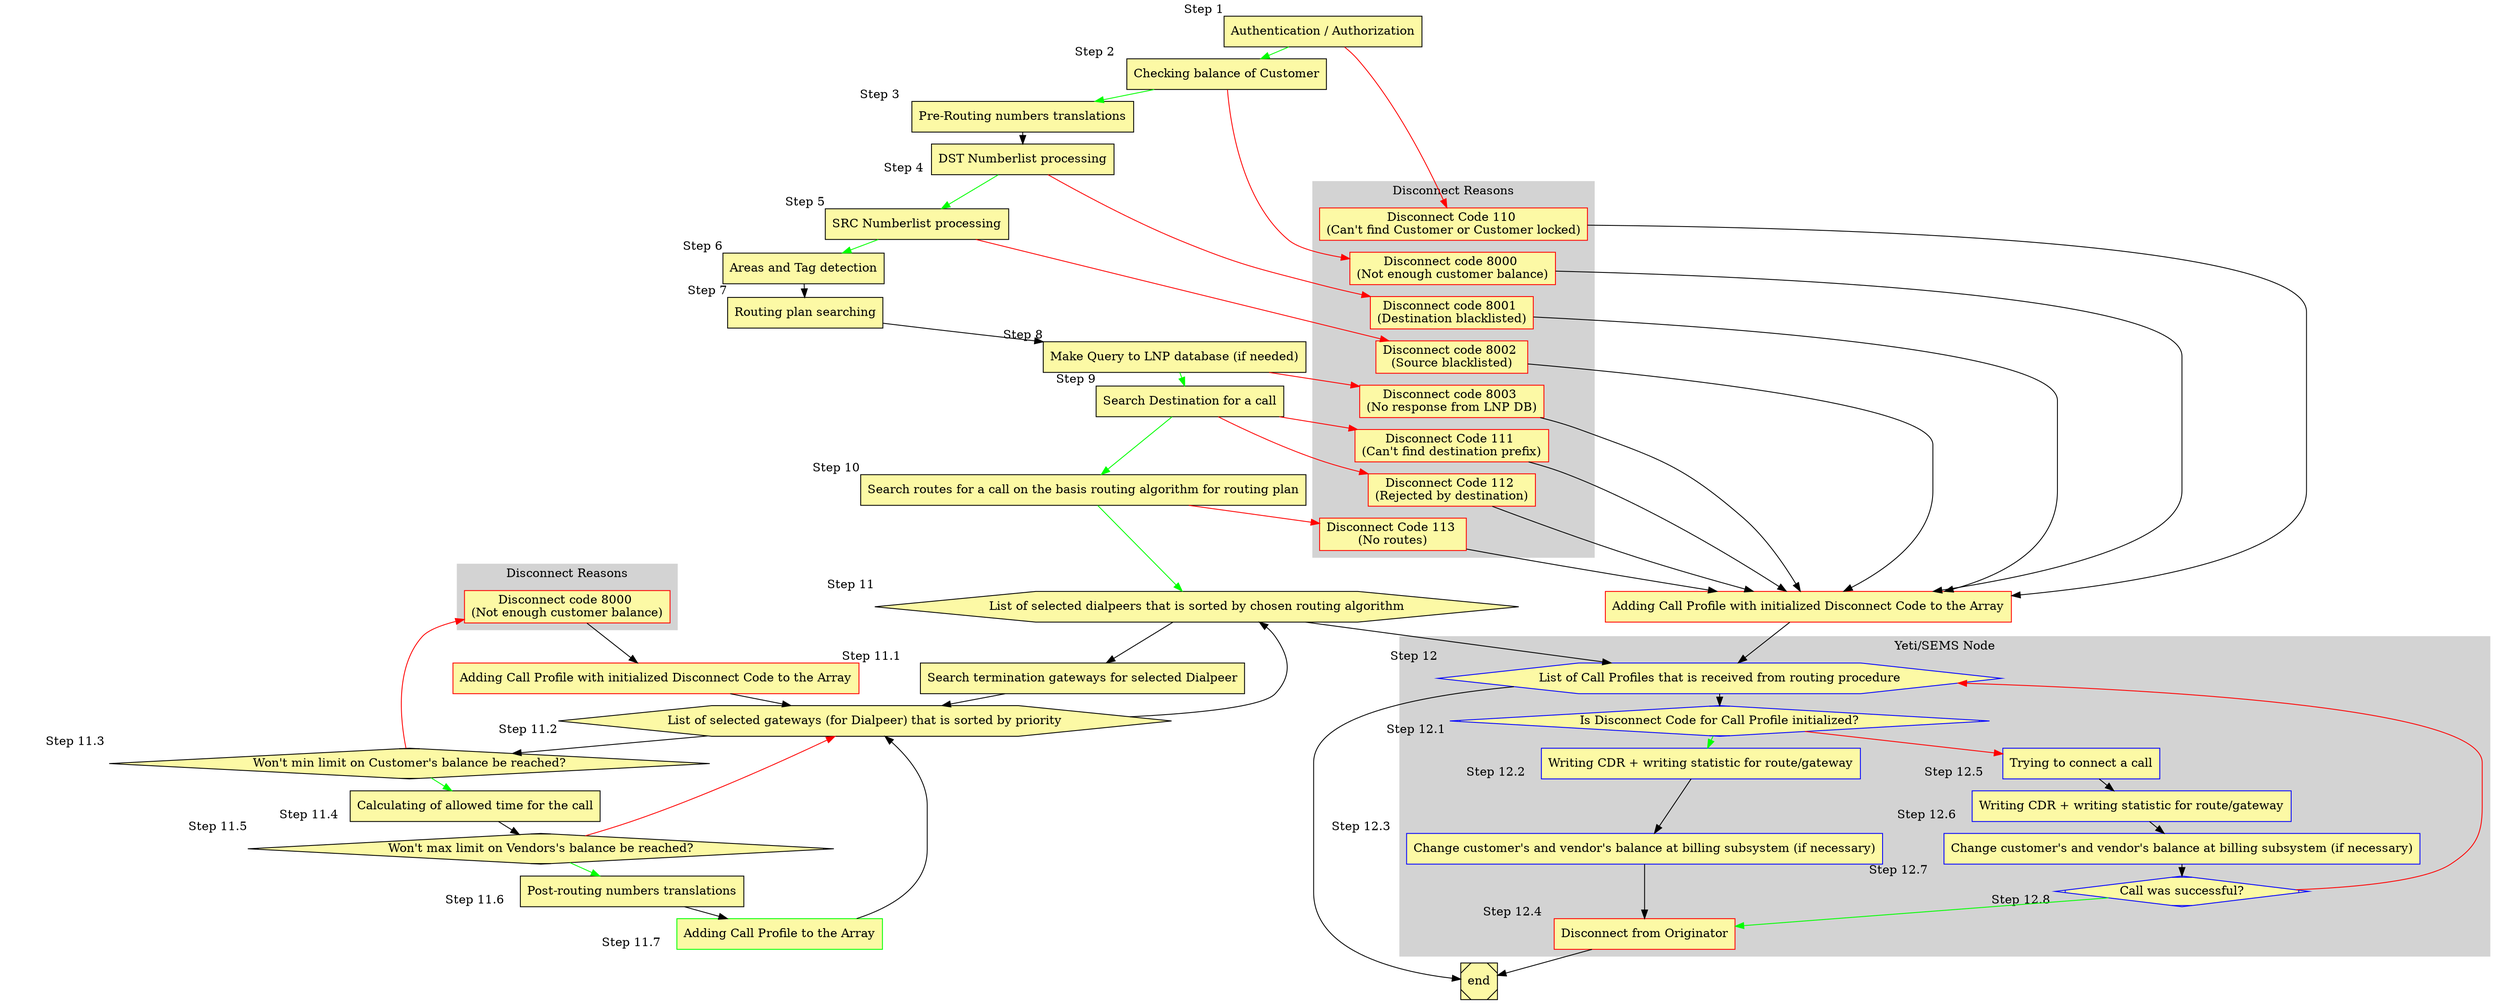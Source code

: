digraph Routing {

    node [style=filled; fillcolor="#FCF9A5"];
    graph [nodesep=1, ranksep=0.2, mindist=0.5];

    subgraph cluster_DC {
        style=filled;
        color=lightgrey;
        node [style=filled,color=red];

        reason1 [label = "Disconnect Code 110 \n(Can't find Customer or Customer locked)"; shape=box; sides=4 ];
        reason2 [label = "Disconnect code 8000 \n(Not enough customer balance)"; shape=box; sides=4 ];
        reason3 [label = "Disconnect code 8001 \n(Destination blacklisted)"; shape=box; sides=4 ];
        reason4 [label = "Disconnect code 8002 \n(Source blacklisted)"; shape=box; sides=4 ];
        reason5 [label = "Disconnect code 8003 \n(No response from LNP DB)"; shape=box; sides=4 ];
        reason6 [label = "Disconnect Code 111 \n(Can't find destination prefix)"; shape=box; sides=4 ];
        reason7 [label = "Disconnect Code 112 \n(Rejected by destination)"; shape=box; sides=4 ];
        reason8 [label = "Disconnect Code 113 \n(No routes)"; shape=box; sides=4 ];

        reason1->reason2 [style=invis];
        reason2->reason3 [style=invis];
        reason3->reason4 [style=invis];
        reason4->reason5 [style=invis];
        reason5->reason6 [style=invis];
        reason6->reason7 [style=invis];
        reason7->reason8 [style=invis];
        label = "Disconnect Reasons";
    }

    subgraph cluster_DC2 {
        style=filled;
        color=lightgrey;
        node [style=filled,color=red];

        reason9 [label = "Disconnect code 8000 \n(Not enough customer balance)"; shape=box; sides=4 ];

        label = "Disconnect Reasons";
    }

    subgraph cluster_SEMS {
        style=filled;
        color=lightgrey;
        node [style=filled,color=blue];

        block_l0 [label = "List of Call Profiles that is received from routing procedure"; xlabel = "                Step 12"; shape=hexagon];

        block_l1 [label = "Is Disconnect Code for Call Profile initialized?"; xlabel = "           Step 12.1 "; shape=Mdiamond];


        block_l2 [label = "Writing CDR + writing statistic for route/gateway"; xlabel = "Step 12.2    "; shape=box; sides=4 ];

        block_l3 [label = "Change customer's and vendor's balance at billing subsystem (if necessary)"; xlabel = "Step 12.3    "; shape=box; sides=4 ];

        block_l4 [label = "Disconnect from Originator"; xlabel = "       Step 12.4   "; shape=box; sides=4; color = red ];

        block_l5 [label = "Trying to connect a call"; xlabel = "\nStep 12.5     "; shape=box; sides=4 ];

        block_l6 [label = "Writing CDR + writing statistic for route/gateway"; xlabel = "Step 12.6    "; shape=box; sides=4 ];

        block_l7 [label = "Change customer's and vendor's balance at billing subsystem (if necessary)"; xlabel = "Step 12.7    "; shape=box; sides=4 ];


        block_l8 [label = "Call was successful?"; xlabel = "           Step 12.8 "; shape=Mdiamond];


        block_l0 -> block_l1 [color=black];
        block_l1 -> block_l2 [color=green];
        block_l2 -> block_l3 [color=black];
        block_l3 -> block_l4 [color=black];
        block_l1 -> block_l5 [color=red];
        block_l5 -> block_l6 [color=black];
        block_l6 -> block_l7 [color=black];
        block_l7 -> block_l8 [color=black];

        block_l8 -> block_l4 [color=green];
        block_l8 -> block_l0 [color=red];

        label = "Yeti/SEMS Node";
    }

    block_wrong1 [label = "Adding Call Profile with initialized Disconnect Code to the Array"; shape=box; sides=4; color=red];

    block_wrong2 [label = "Adding Call Profile with initialized Disconnect Code to the Array"; shape=box; sides=4; color=red];

    block1 [label = "Authentication / Authorization"; xlabel = "Step 1"; shape=box; sides=4 ];
    block2 [label = "Checking balance of Customer"; xlabel = "Step 2   "; shape=box; sides=4 ];
    block3 [label = "Pre-Routing numbers translations"; xlabel = "Step 3   "; shape=box; sides=4 ];
    block4 [label = "DST Numberlist processing"; xlabel = "Step 4  "; shape=box; sides=4 ];
    block5 [label = "SRC Numberlist processing"; xlabel = "Step 5"; shape=box; sides=4 ];
    block6 [label = "Areas and Tag detection"; xlabel = "Step 6"; shape=box; sides=4 ];
    block7 [label = "Routing plan searching"; xlabel = "Step 7"; shape=box; sides=4 ];
    block8 [label = "Make Query to LNP database (if needed)"; xlabel = "Step 8"; shape=box; sides=4 ];
    block9 [label = "Search Destination for a call"; xlabel = "              Step 9"; shape=box; sides=4 ];
    block10 [label = "Search routes for a call on the basis routing algorithm for routing plan"; xlabel = "           Step 10"; shape=box; sides=4 ];

    block11 [label = "List of selected dialpeers that is sorted by chosen routing algorithm"; xlabel = "                Step 11"; shape=hexagon];

    block12 [label = "Search termination gateways for selected Dialpeer"; xlabel = "Step 11.1     "; shape=box; sides=4 ];

    block13 [label = "List of selected gateways (for Dialpeer) that is sorted by priority"; xlabel = "                Step 11.2"; shape=hexagon];

    block14 [label = "Won't min limit on Customer's balance be reached?"; xlabel = "           Step 11.3 "; shape=Mdiamond];

    block15 [label = "Calculating of allowed time for the call"; xlabel = "Step 11.4   "; shape=box; sides=4 ];

    block16 [label = "Won't max limit on Vendors's balance be reached?"; xlabel = "                 Step 11.5"; shape=Mdiamond];

    block17 [label = "Post-routing numbers translations"; xlabel = "Step 11.6    "; shape=box; sides=4 ];

    block18 [label = "Adding Call Profile to the Array"; xlabel = "Step 11.7    "; shape=box; sides=4; color=green ];




    end [shape=Msquare];

    block1 -> block2 [color=green];
    block1 -> reason1 [color=red];

    block2 -> block3 [color=green];
    block2 -> reason2 [color=red];
    block3 -> block4 [color=black];
    block4 -> block5 [color=green];
    block4 -> reason3 [color=red];
    block5 -> block6 [color=green];
    block5 -> reason4 [color=red];
    block6 -> block7 [color=black];
    block7 -> block8 [color=black];
    block8 -> block9 [color=green];
    block8 -> reason5 [color=red];
    block9 -> block10 [color=green];
    block9 -> reason6 [color=red];
    block9 -> reason7 [color=red];
    block10 -> block11 [color=green];
    block10 -> reason8 [color=red];
    block11 -> block12 [color=black];
    block12 -> block13 [color=black];
    block13 -> block14 [color=black];
    block13 -> block11 [color=black];

    block14 -> reason9 [color=red];
    block14 -> block15 [color=green];
    block15 -> block16 [color=black];
    block16 -> block17 [color=green];
    block16 -> block13 [color=red];
    block17 -> block18 [color=black];
    block18 -> block13 [color=black];


    block11 -> block_l0 [color=black];


    block_l0 -> end [color=black];

    reason1 -> block_wrong1 [color=black];
    reason2 -> block_wrong1 [color=black];
    reason3 -> block_wrong1 [color=black];
    reason4 -> block_wrong1 [color=black];
    reason5 -> block_wrong1 [color=black];
    reason6 -> block_wrong1 [color=black];
    reason7 -> block_wrong1 [color=black];
    reason8 -> block_wrong1 [color=black];

    reason9 -> block_wrong2 [color=black];

    block_wrong1 -> block_l0 [color=black];

    block_wrong2-> block13 [color=black];

    block_l4 -> end [color=black];
}